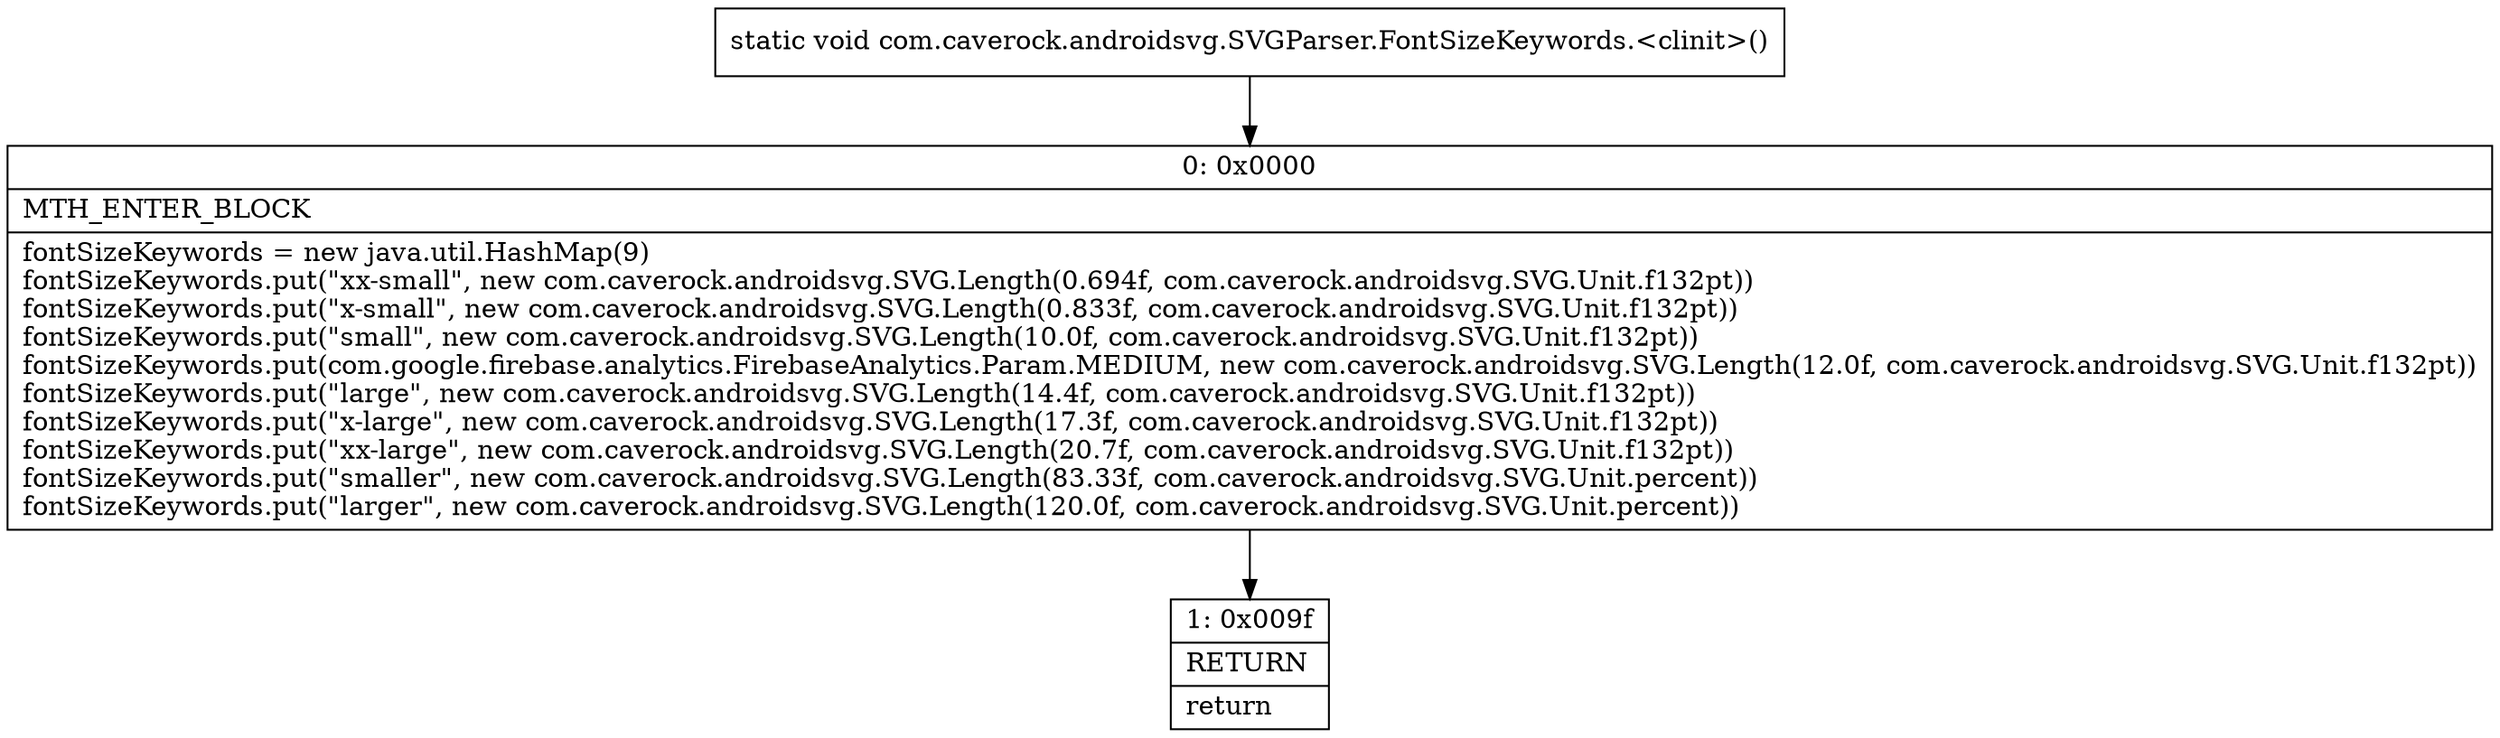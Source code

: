 digraph "CFG forcom.caverock.androidsvg.SVGParser.FontSizeKeywords.\<clinit\>()V" {
Node_0 [shape=record,label="{0\:\ 0x0000|MTH_ENTER_BLOCK\l|fontSizeKeywords = new java.util.HashMap(9)\lfontSizeKeywords.put(\"xx\-small\", new com.caverock.androidsvg.SVG.Length(0.694f, com.caverock.androidsvg.SVG.Unit.f132pt))\lfontSizeKeywords.put(\"x\-small\", new com.caverock.androidsvg.SVG.Length(0.833f, com.caverock.androidsvg.SVG.Unit.f132pt))\lfontSizeKeywords.put(\"small\", new com.caverock.androidsvg.SVG.Length(10.0f, com.caverock.androidsvg.SVG.Unit.f132pt))\lfontSizeKeywords.put(com.google.firebase.analytics.FirebaseAnalytics.Param.MEDIUM, new com.caverock.androidsvg.SVG.Length(12.0f, com.caverock.androidsvg.SVG.Unit.f132pt))\lfontSizeKeywords.put(\"large\", new com.caverock.androidsvg.SVG.Length(14.4f, com.caverock.androidsvg.SVG.Unit.f132pt))\lfontSizeKeywords.put(\"x\-large\", new com.caverock.androidsvg.SVG.Length(17.3f, com.caverock.androidsvg.SVG.Unit.f132pt))\lfontSizeKeywords.put(\"xx\-large\", new com.caverock.androidsvg.SVG.Length(20.7f, com.caverock.androidsvg.SVG.Unit.f132pt))\lfontSizeKeywords.put(\"smaller\", new com.caverock.androidsvg.SVG.Length(83.33f, com.caverock.androidsvg.SVG.Unit.percent))\lfontSizeKeywords.put(\"larger\", new com.caverock.androidsvg.SVG.Length(120.0f, com.caverock.androidsvg.SVG.Unit.percent))\l}"];
Node_1 [shape=record,label="{1\:\ 0x009f|RETURN\l|return\l}"];
MethodNode[shape=record,label="{static void com.caverock.androidsvg.SVGParser.FontSizeKeywords.\<clinit\>() }"];
MethodNode -> Node_0;
Node_0 -> Node_1;
}

